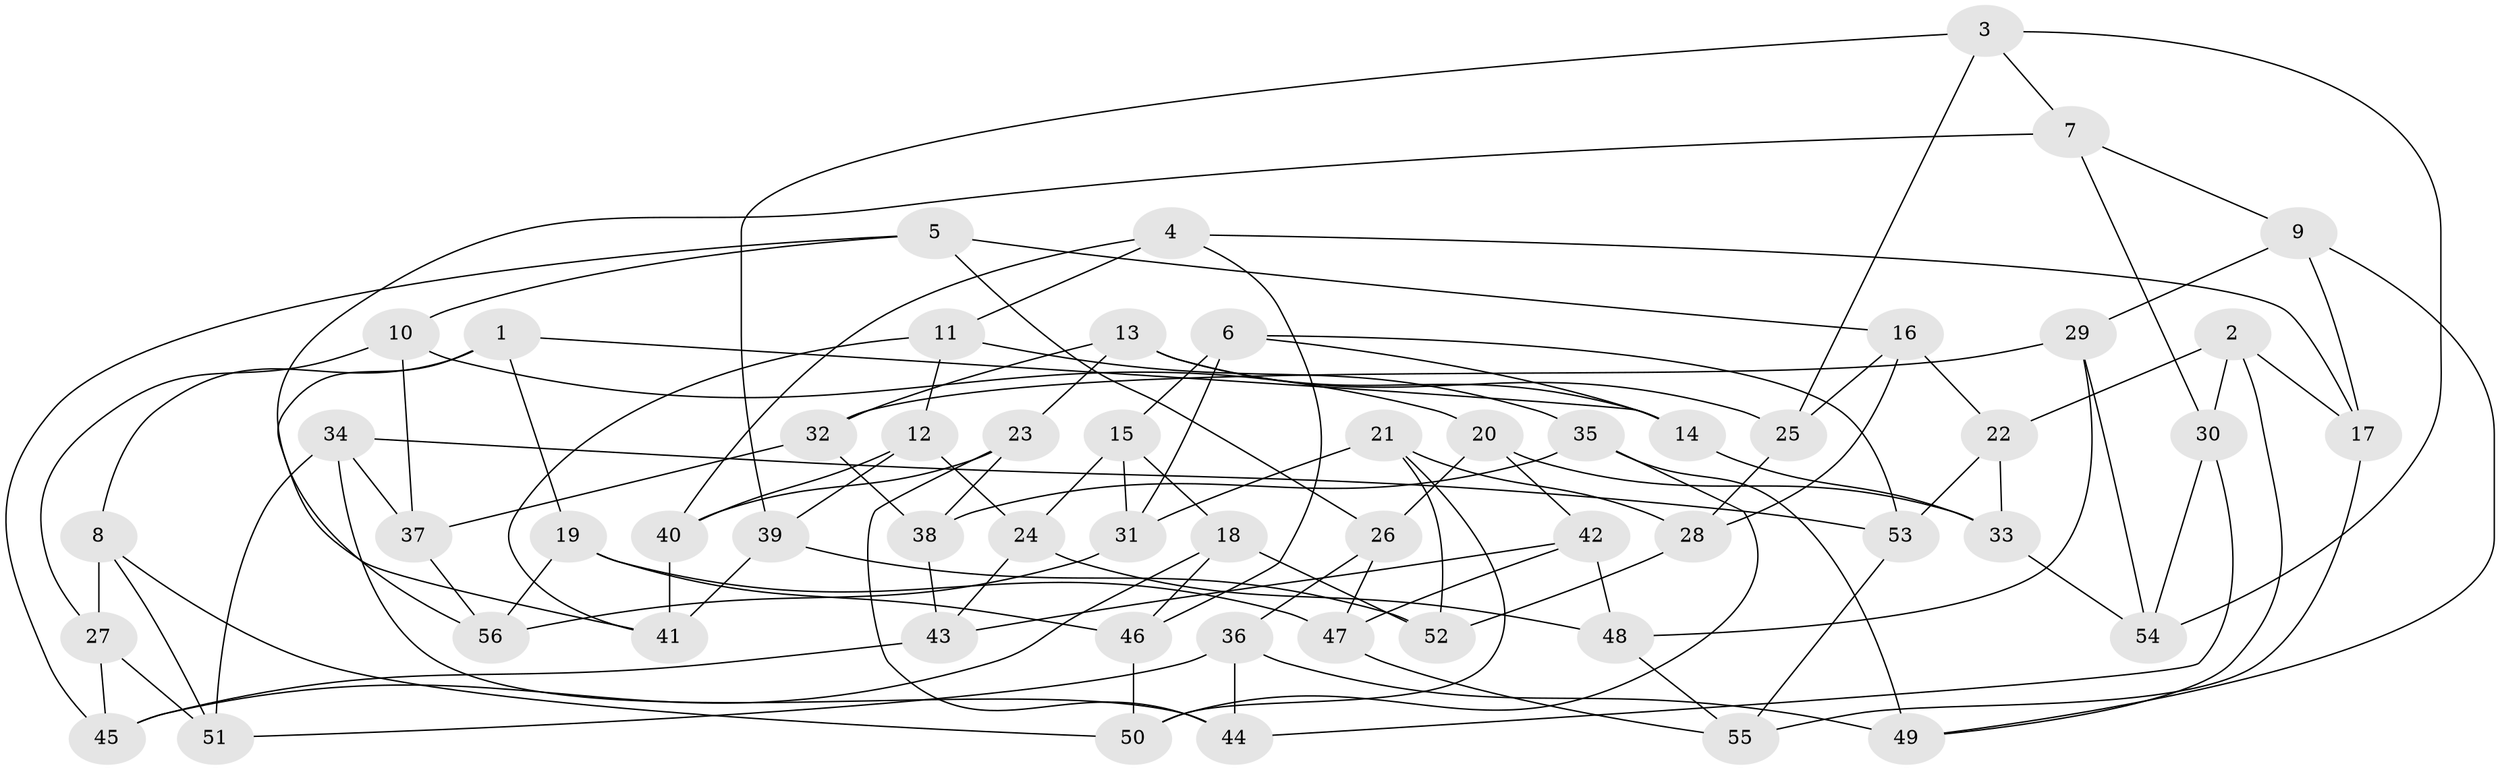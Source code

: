 // coarse degree distribution, {10: 0.03571428571428571, 8: 0.10714285714285714, 3: 0.21428571428571427, 4: 0.5, 9: 0.10714285714285714, 7: 0.03571428571428571}
// Generated by graph-tools (version 1.1) at 2025/54/03/04/25 22:54:07]
// undirected, 56 vertices, 112 edges
graph export_dot {
  node [color=gray90,style=filled];
  1;
  2;
  3;
  4;
  5;
  6;
  7;
  8;
  9;
  10;
  11;
  12;
  13;
  14;
  15;
  16;
  17;
  18;
  19;
  20;
  21;
  22;
  23;
  24;
  25;
  26;
  27;
  28;
  29;
  30;
  31;
  32;
  33;
  34;
  35;
  36;
  37;
  38;
  39;
  40;
  41;
  42;
  43;
  44;
  45;
  46;
  47;
  48;
  49;
  50;
  51;
  52;
  53;
  54;
  55;
  56;
  1 -- 41;
  1 -- 8;
  1 -- 14;
  1 -- 19;
  2 -- 30;
  2 -- 49;
  2 -- 22;
  2 -- 17;
  3 -- 54;
  3 -- 25;
  3 -- 7;
  3 -- 39;
  4 -- 11;
  4 -- 46;
  4 -- 17;
  4 -- 40;
  5 -- 10;
  5 -- 26;
  5 -- 16;
  5 -- 45;
  6 -- 15;
  6 -- 31;
  6 -- 53;
  6 -- 14;
  7 -- 56;
  7 -- 9;
  7 -- 30;
  8 -- 27;
  8 -- 50;
  8 -- 51;
  9 -- 17;
  9 -- 29;
  9 -- 49;
  10 -- 27;
  10 -- 20;
  10 -- 37;
  11 -- 12;
  11 -- 41;
  11 -- 35;
  12 -- 39;
  12 -- 40;
  12 -- 24;
  13 -- 23;
  13 -- 32;
  13 -- 25;
  13 -- 14;
  14 -- 33;
  15 -- 24;
  15 -- 31;
  15 -- 18;
  16 -- 22;
  16 -- 25;
  16 -- 28;
  17 -- 55;
  18 -- 45;
  18 -- 52;
  18 -- 46;
  19 -- 47;
  19 -- 56;
  19 -- 46;
  20 -- 26;
  20 -- 42;
  20 -- 33;
  21 -- 31;
  21 -- 28;
  21 -- 52;
  21 -- 50;
  22 -- 33;
  22 -- 53;
  23 -- 38;
  23 -- 44;
  23 -- 40;
  24 -- 48;
  24 -- 43;
  25 -- 28;
  26 -- 47;
  26 -- 36;
  27 -- 45;
  27 -- 51;
  28 -- 52;
  29 -- 32;
  29 -- 54;
  29 -- 48;
  30 -- 44;
  30 -- 54;
  31 -- 56;
  32 -- 37;
  32 -- 38;
  33 -- 54;
  34 -- 53;
  34 -- 37;
  34 -- 44;
  34 -- 51;
  35 -- 50;
  35 -- 38;
  35 -- 49;
  36 -- 49;
  36 -- 51;
  36 -- 44;
  37 -- 56;
  38 -- 43;
  39 -- 41;
  39 -- 52;
  40 -- 41;
  42 -- 48;
  42 -- 47;
  42 -- 43;
  43 -- 45;
  46 -- 50;
  47 -- 55;
  48 -- 55;
  53 -- 55;
}
